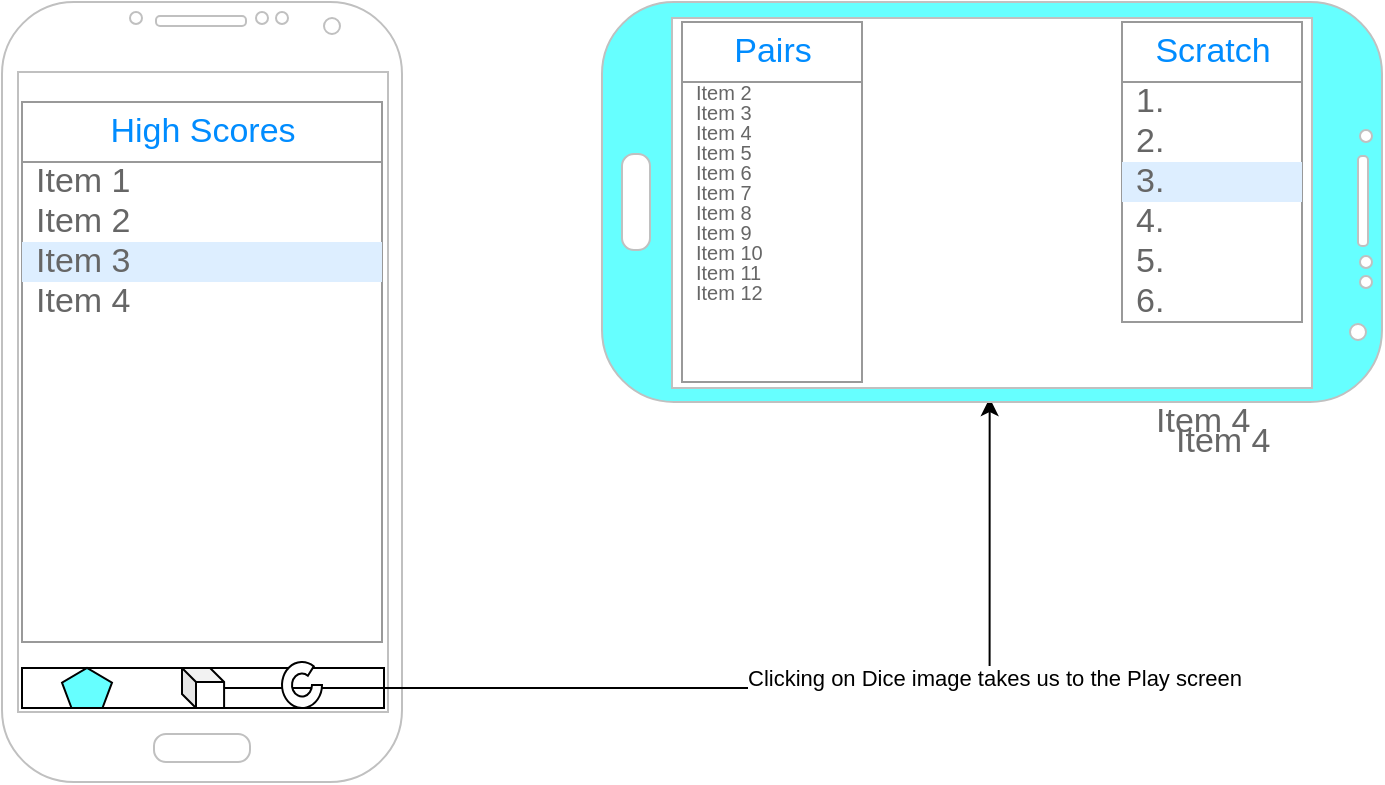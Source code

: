 <mxfile version="13.1.3" type="device"><diagram id="34l8PostB4rGswPVDjz4" name="Page-1"><mxGraphModel dx="733" dy="425" grid="1" gridSize="10" guides="1" tooltips="1" connect="1" arrows="1" fold="1" page="1" pageScale="1" pageWidth="850" pageHeight="1100" math="0" shadow="0"><root><mxCell id="0"/><mxCell id="1" parent="0"/><mxCell id="Fjvqjeh_CmxndrECRa6Q-1" value="" style="verticalLabelPosition=bottom;verticalAlign=top;html=1;shadow=0;dashed=0;strokeWidth=1;shape=mxgraph.android.phone2;strokeColor=#c0c0c0;" vertex="1" parent="1"><mxGeometry x="40" y="30" width="200" height="390" as="geometry"/></mxCell><mxCell id="Fjvqjeh_CmxndrECRa6Q-2" value="-Line 1&lt;br&gt;-Line 2&lt;br&gt;-Line 3&lt;br&gt;-Line 4" style="strokeWidth=1;shadow=0;dashed=0;align=center;html=1;shape=mxgraph.mockup.text.bulletedList;textColor=#666666;mainText=,,,,;textSize=17;bulletStyle=none;strokeColor=none;fillColor=none;align=left;verticalAlign=top;fontSize=17;fontColor=#666666;" vertex="1" parent="1"><mxGeometry x="65" y="110" width="150" height="135" as="geometry"/></mxCell><mxCell id="Fjvqjeh_CmxndrECRa6Q-8" value="" style="rounded=0;whiteSpace=wrap;html=1;" vertex="1" parent="1"><mxGeometry x="50" y="363" width="181" height="20" as="geometry"/></mxCell><mxCell id="Fjvqjeh_CmxndrECRa6Q-20" value="Clicking on Dice image takes us to the Play screen" style="edgeStyle=orthogonalEdgeStyle;rounded=0;orthogonalLoop=1;jettySize=auto;html=1;entryX=0.99;entryY=0.503;entryDx=0;entryDy=0;entryPerimeter=0;" edge="1" parent="1" source="Fjvqjeh_CmxndrECRa6Q-10" target="Fjvqjeh_CmxndrECRa6Q-19"><mxGeometry x="0.419" y="5" relative="1" as="geometry"><mxPoint x="535" y="240" as="targetPoint"/><mxPoint x="10" as="offset"/></mxGeometry></mxCell><mxCell id="Fjvqjeh_CmxndrECRa6Q-10" value="" style="shape=cube;whiteSpace=wrap;html=1;boundedLbl=1;backgroundOutline=1;darkOpacity=0.05;darkOpacity2=0.1;size=7;aspect=fixed;" vertex="1" parent="1"><mxGeometry x="130" y="363" width="21.05" height="20" as="geometry"/></mxCell><mxCell id="Fjvqjeh_CmxndrECRa6Q-11" value="" style="whiteSpace=wrap;html=1;shape=mxgraph.basic.pentagon;fillColor=#66FFFF;" vertex="1" parent="1"><mxGeometry x="70" y="363" width="25" height="20" as="geometry"/></mxCell><mxCell id="Fjvqjeh_CmxndrECRa6Q-12" value="" style="verticalLabelPosition=bottom;verticalAlign=top;html=1;shape=mxgraph.basic.partConcEllipse;startAngle=0.25;endAngle=0.1;arcWidth=0.5;" vertex="1" parent="1"><mxGeometry x="180" y="360" width="20" height="23" as="geometry"/></mxCell><mxCell id="Fjvqjeh_CmxndrECRa6Q-13" value="" style="strokeWidth=1;shadow=0;dashed=0;align=center;html=1;shape=mxgraph.mockup.forms.rrect;rSize=0;strokeColor=#999999;fillColor=#ffffff;" vertex="1" parent="1"><mxGeometry x="50" y="80" width="180" height="270" as="geometry"/></mxCell><mxCell id="Fjvqjeh_CmxndrECRa6Q-14" value="High Scores" style="strokeWidth=1;shadow=0;dashed=0;align=center;html=1;shape=mxgraph.mockup.forms.rrect;rSize=0;strokeColor=#999999;fontColor=#008cff;fontSize=17;fillColor=#ffffff;resizeWidth=1;" vertex="1" parent="Fjvqjeh_CmxndrECRa6Q-13"><mxGeometry width="180" height="30" relative="1" as="geometry"/></mxCell><mxCell id="Fjvqjeh_CmxndrECRa6Q-15" value="Item 1" style="strokeWidth=1;shadow=0;dashed=0;align=center;html=1;shape=mxgraph.mockup.forms.anchor;fontSize=17;fontColor=#666666;align=left;spacingLeft=5;resizeWidth=1;" vertex="1" parent="Fjvqjeh_CmxndrECRa6Q-13"><mxGeometry width="180" height="20" relative="1" as="geometry"><mxPoint y="30" as="offset"/></mxGeometry></mxCell><mxCell id="Fjvqjeh_CmxndrECRa6Q-16" value="Item 2" style="strokeWidth=1;shadow=0;dashed=0;align=center;html=1;shape=mxgraph.mockup.forms.anchor;fontSize=17;fontColor=#666666;align=left;spacingLeft=5;resizeWidth=1;" vertex="1" parent="Fjvqjeh_CmxndrECRa6Q-13"><mxGeometry width="180" height="20" relative="1" as="geometry"><mxPoint y="50" as="offset"/></mxGeometry></mxCell><mxCell id="Fjvqjeh_CmxndrECRa6Q-17" value="Item 3" style="strokeWidth=1;shadow=0;dashed=0;align=center;html=1;shape=mxgraph.mockup.forms.rrect;rSize=0;fontSize=17;fontColor=#666666;align=left;spacingLeft=5;fillColor=#ddeeff;strokeColor=none;resizeWidth=1;" vertex="1" parent="Fjvqjeh_CmxndrECRa6Q-13"><mxGeometry width="180" height="20" relative="1" as="geometry"><mxPoint y="70" as="offset"/></mxGeometry></mxCell><mxCell id="Fjvqjeh_CmxndrECRa6Q-18" value="Item 4" style="strokeWidth=1;shadow=0;dashed=0;align=center;html=1;shape=mxgraph.mockup.forms.anchor;fontSize=17;fontColor=#666666;align=left;spacingLeft=5;resizeWidth=1;" vertex="1" parent="Fjvqjeh_CmxndrECRa6Q-13"><mxGeometry width="180" height="20" relative="1" as="geometry"><mxPoint y="90" as="offset"/></mxGeometry></mxCell><mxCell id="Fjvqjeh_CmxndrECRa6Q-19" value="" style="verticalLabelPosition=bottom;verticalAlign=top;html=1;shadow=0;dashed=0;strokeWidth=1;shape=mxgraph.android.phone2;strokeColor=#c0c0c0;direction=south;fillColor=#66FFFF;" vertex="1" parent="1"><mxGeometry x="340" y="30" width="390" height="200" as="geometry"/></mxCell><mxCell id="Fjvqjeh_CmxndrECRa6Q-21" value="" style="strokeWidth=1;shadow=0;dashed=0;align=center;html=1;shape=mxgraph.mockup.forms.rrect;rSize=0;strokeColor=#999999;fillColor=#ffffff;" vertex="1" parent="1"><mxGeometry x="380" y="40" width="90" height="180" as="geometry"/></mxCell><mxCell id="Fjvqjeh_CmxndrECRa6Q-22" value="Pairs" style="strokeWidth=1;shadow=0;dashed=0;align=center;html=1;shape=mxgraph.mockup.forms.rrect;rSize=0;strokeColor=#999999;fontColor=#008cff;fontSize=17;fillColor=#ffffff;resizeWidth=1;" vertex="1" parent="Fjvqjeh_CmxndrECRa6Q-21"><mxGeometry width="90" height="30" relative="1" as="geometry"/></mxCell><mxCell id="Fjvqjeh_CmxndrECRa6Q-23" value="Item 2" style="strokeWidth=1;shadow=0;dashed=0;align=center;html=1;shape=mxgraph.mockup.forms.anchor;fontSize=10;fontColor=#666666;align=left;spacingLeft=5;resizeWidth=1;" vertex="1" parent="Fjvqjeh_CmxndrECRa6Q-21"><mxGeometry width="90" height="10" relative="1" as="geometry"><mxPoint y="30" as="offset"/></mxGeometry></mxCell><mxCell id="Fjvqjeh_CmxndrECRa6Q-47" value="Item 3" style="strokeWidth=1;shadow=0;dashed=0;align=center;html=1;shape=mxgraph.mockup.forms.anchor;fontSize=10;fontColor=#666666;align=left;spacingLeft=5;resizeWidth=1;" vertex="1" parent="Fjvqjeh_CmxndrECRa6Q-21"><mxGeometry width="90" height="10" relative="1" as="geometry"><mxPoint y="40" as="offset"/></mxGeometry></mxCell><mxCell id="Fjvqjeh_CmxndrECRa6Q-48" value="Item 4" style="strokeWidth=1;shadow=0;dashed=0;align=center;html=1;shape=mxgraph.mockup.forms.anchor;fontSize=10;fontColor=#666666;align=left;spacingLeft=5;resizeWidth=1;" vertex="1" parent="Fjvqjeh_CmxndrECRa6Q-21"><mxGeometry width="90" height="10" relative="1" as="geometry"><mxPoint y="50" as="offset"/></mxGeometry></mxCell><mxCell id="Fjvqjeh_CmxndrECRa6Q-49" value="Item 5" style="strokeWidth=1;shadow=0;dashed=0;align=center;html=1;shape=mxgraph.mockup.forms.anchor;fontSize=10;fontColor=#666666;align=left;spacingLeft=5;resizeWidth=1;" vertex="1" parent="Fjvqjeh_CmxndrECRa6Q-21"><mxGeometry width="90" height="10" relative="1" as="geometry"><mxPoint y="60" as="offset"/></mxGeometry></mxCell><mxCell id="Fjvqjeh_CmxndrECRa6Q-50" value="Item 6" style="strokeWidth=1;shadow=0;dashed=0;align=center;html=1;shape=mxgraph.mockup.forms.anchor;fontSize=10;fontColor=#666666;align=left;spacingLeft=5;resizeWidth=1;" vertex="1" parent="Fjvqjeh_CmxndrECRa6Q-21"><mxGeometry width="90" height="10" relative="1" as="geometry"><mxPoint y="70" as="offset"/></mxGeometry></mxCell><mxCell id="Fjvqjeh_CmxndrECRa6Q-51" value="Item 7" style="strokeWidth=1;shadow=0;dashed=0;align=center;html=1;shape=mxgraph.mockup.forms.anchor;fontSize=10;fontColor=#666666;align=left;spacingLeft=5;resizeWidth=1;" vertex="1" parent="Fjvqjeh_CmxndrECRa6Q-21"><mxGeometry width="90" height="10" relative="1" as="geometry"><mxPoint y="80" as="offset"/></mxGeometry></mxCell><mxCell id="Fjvqjeh_CmxndrECRa6Q-52" value="Item 8" style="strokeWidth=1;shadow=0;dashed=0;align=center;html=1;shape=mxgraph.mockup.forms.anchor;fontSize=10;fontColor=#666666;align=left;spacingLeft=5;resizeWidth=1;" vertex="1" parent="Fjvqjeh_CmxndrECRa6Q-21"><mxGeometry width="90" height="10" relative="1" as="geometry"><mxPoint y="90" as="offset"/></mxGeometry></mxCell><mxCell id="Fjvqjeh_CmxndrECRa6Q-53" value="Item 9" style="strokeWidth=1;shadow=0;dashed=0;align=center;html=1;shape=mxgraph.mockup.forms.anchor;fontSize=10;fontColor=#666666;align=left;spacingLeft=5;resizeWidth=1;" vertex="1" parent="Fjvqjeh_CmxndrECRa6Q-21"><mxGeometry width="90" height="10" relative="1" as="geometry"><mxPoint y="100" as="offset"/></mxGeometry></mxCell><mxCell id="Fjvqjeh_CmxndrECRa6Q-54" value="Item 10" style="strokeWidth=1;shadow=0;dashed=0;align=center;html=1;shape=mxgraph.mockup.forms.anchor;fontSize=10;fontColor=#666666;align=left;spacingLeft=5;resizeWidth=1;" vertex="1" parent="Fjvqjeh_CmxndrECRa6Q-21"><mxGeometry width="90" height="10" relative="1" as="geometry"><mxPoint y="110" as="offset"/></mxGeometry></mxCell><mxCell id="Fjvqjeh_CmxndrECRa6Q-55" value="Item 11" style="strokeWidth=1;shadow=0;dashed=0;align=center;html=1;shape=mxgraph.mockup.forms.anchor;fontSize=10;fontColor=#666666;align=left;spacingLeft=5;resizeWidth=1;" vertex="1" parent="Fjvqjeh_CmxndrECRa6Q-21"><mxGeometry width="90" height="10" relative="1" as="geometry"><mxPoint y="120" as="offset"/></mxGeometry></mxCell><mxCell id="Fjvqjeh_CmxndrECRa6Q-56" value="Item 12" style="strokeWidth=1;shadow=0;dashed=0;align=center;html=1;shape=mxgraph.mockup.forms.anchor;fontSize=10;fontColor=#666666;align=left;spacingLeft=5;resizeWidth=1;" vertex="1" parent="Fjvqjeh_CmxndrECRa6Q-21"><mxGeometry width="90" height="10" relative="1" as="geometry"><mxPoint y="130" as="offset"/></mxGeometry></mxCell><mxCell id="Fjvqjeh_CmxndrECRa6Q-57" value="" style="strokeWidth=1;shadow=0;dashed=0;align=center;html=1;shape=mxgraph.mockup.forms.anchor;fontSize=10;fontColor=#666666;align=left;spacingLeft=5;resizeWidth=1;" vertex="1" parent="Fjvqjeh_CmxndrECRa6Q-21"><mxGeometry width="90" height="10" relative="1" as="geometry"><mxPoint y="140" as="offset"/></mxGeometry></mxCell><mxCell id="Fjvqjeh_CmxndrECRa6Q-27" value="" style="strokeWidth=1;shadow=0;dashed=0;align=center;html=1;shape=mxgraph.mockup.forms.rrect;rSize=0;strokeColor=#999999;fillColor=#ffffff;" vertex="1" parent="1"><mxGeometry x="600" y="40" width="90" height="150" as="geometry"/></mxCell><mxCell id="Fjvqjeh_CmxndrECRa6Q-28" value="Scratch" style="strokeWidth=1;shadow=0;dashed=0;align=center;html=1;shape=mxgraph.mockup.forms.rrect;rSize=0;strokeColor=#999999;fontColor=#008cff;fontSize=17;fillColor=#ffffff;resizeWidth=1;" vertex="1" parent="Fjvqjeh_CmxndrECRa6Q-27"><mxGeometry width="90" height="30" relative="1" as="geometry"/></mxCell><mxCell id="Fjvqjeh_CmxndrECRa6Q-29" value="1." style="strokeWidth=1;shadow=0;dashed=0;align=center;html=1;shape=mxgraph.mockup.forms.anchor;fontSize=17;fontColor=#666666;align=left;spacingLeft=5;resizeWidth=1;" vertex="1" parent="Fjvqjeh_CmxndrECRa6Q-27"><mxGeometry width="90" height="20" relative="1" as="geometry"><mxPoint y="30" as="offset"/></mxGeometry></mxCell><mxCell id="Fjvqjeh_CmxndrECRa6Q-30" value="2." style="strokeWidth=1;shadow=0;dashed=0;align=center;html=1;shape=mxgraph.mockup.forms.anchor;fontSize=17;fontColor=#666666;align=left;spacingLeft=5;resizeWidth=1;" vertex="1" parent="Fjvqjeh_CmxndrECRa6Q-27"><mxGeometry width="90" height="20" relative="1" as="geometry"><mxPoint y="50" as="offset"/></mxGeometry></mxCell><mxCell id="Fjvqjeh_CmxndrECRa6Q-31" value="3." style="strokeWidth=1;shadow=0;dashed=0;align=center;html=1;shape=mxgraph.mockup.forms.rrect;rSize=0;fontSize=17;fontColor=#666666;align=left;spacingLeft=5;fillColor=#ddeeff;strokeColor=none;resizeWidth=1;" vertex="1" parent="Fjvqjeh_CmxndrECRa6Q-27"><mxGeometry width="90" height="20" relative="1" as="geometry"><mxPoint y="70" as="offset"/></mxGeometry></mxCell><mxCell id="Fjvqjeh_CmxndrECRa6Q-32" value="4." style="strokeWidth=1;shadow=0;dashed=0;align=center;html=1;shape=mxgraph.mockup.forms.anchor;fontSize=17;fontColor=#666666;align=left;spacingLeft=5;resizeWidth=1;" vertex="1" parent="Fjvqjeh_CmxndrECRa6Q-27"><mxGeometry width="90" height="20" relative="1" as="geometry"><mxPoint y="90" as="offset"/></mxGeometry></mxCell><mxCell id="Fjvqjeh_CmxndrECRa6Q-45" value="5." style="strokeWidth=1;shadow=0;dashed=0;align=center;html=1;shape=mxgraph.mockup.forms.anchor;fontSize=17;fontColor=#666666;align=left;spacingLeft=5;resizeWidth=1;" vertex="1" parent="Fjvqjeh_CmxndrECRa6Q-27"><mxGeometry width="90" height="20" relative="1" as="geometry"><mxPoint y="110" as="offset"/></mxGeometry></mxCell><mxCell id="Fjvqjeh_CmxndrECRa6Q-46" value="6." style="strokeWidth=1;shadow=0;dashed=0;align=center;html=1;shape=mxgraph.mockup.forms.anchor;fontSize=17;fontColor=#666666;align=left;spacingLeft=5;resizeWidth=1;" vertex="1" parent="Fjvqjeh_CmxndrECRa6Q-27"><mxGeometry width="90" height="20" relative="1" as="geometry"><mxPoint y="130" as="offset"/></mxGeometry></mxCell><mxCell id="Fjvqjeh_CmxndrECRa6Q-37" value="Item 4" style="strokeWidth=1;shadow=0;dashed=0;align=center;html=1;shape=mxgraph.mockup.forms.anchor;fontSize=17;fontColor=#666666;align=left;spacingLeft=5;resizeWidth=1;" vertex="1" parent="1"><mxGeometry x="610" y="140" width="90" height="20" as="geometry"><mxPoint y="90" as="offset"/></mxGeometry></mxCell><mxCell id="Fjvqjeh_CmxndrECRa6Q-38" value="Item 4" style="strokeWidth=1;shadow=0;dashed=0;align=center;html=1;shape=mxgraph.mockup.forms.anchor;fontSize=17;fontColor=#666666;align=left;spacingLeft=5;resizeWidth=1;" vertex="1" parent="1"><mxGeometry x="620" y="150" width="90" height="20" as="geometry"><mxPoint y="90" as="offset"/></mxGeometry></mxCell></root></mxGraphModel></diagram></mxfile>